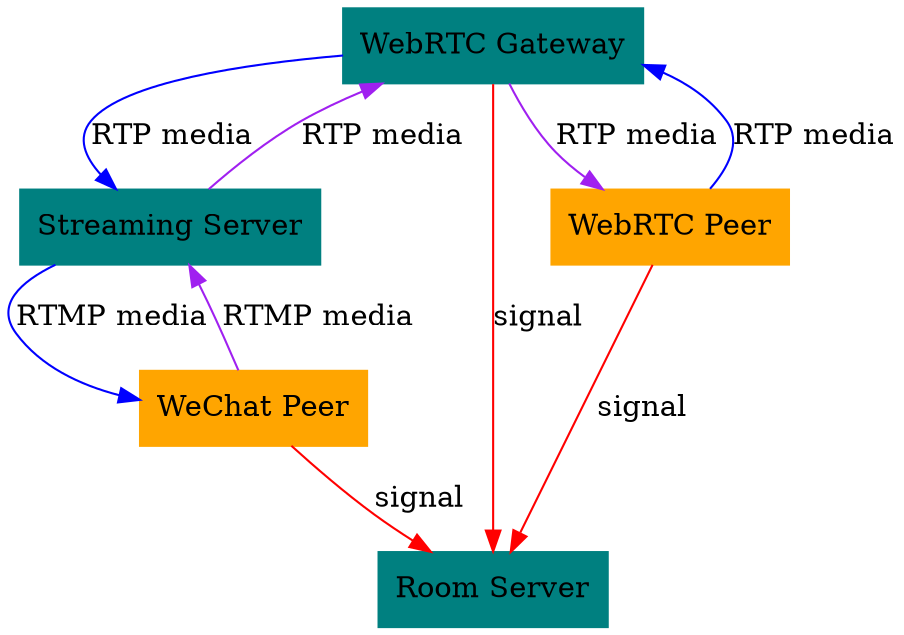digraph {
    node [shape="box"];

    node [color="#008080",style="filled"]; // Teal
    janus_server [label="WebRTC Gateway"];
    stream_server [label = "Streaming Server"];
    room_server [label="Room Server"];
    node [color="orange",style="filled"];
    webrtc_peer [label="WebRTC Peer"];
    wechat_peer [label="WeChat Peer"];

    edge [color="red"];
    webrtc_peer -> room_server [label="signal"];
    janus_server -> room_server [label="signal"];
    wechat_peer -> room_server [label="signal"];

    edge [color="blue"];
    webrtc_peer -> janus_server [label="RTP media"];
    janus_server -> stream_server [label="RTP media"];
    stream_server -> wechat_peer [label="RTMP media"];

    edge [color="purple"];
    wechat_peer -> stream_server [label="RTMP media"];
    stream_server -> janus_server [label="RTP media"];
    janus_server -> webrtc_peer [label="RTP media"];
}
